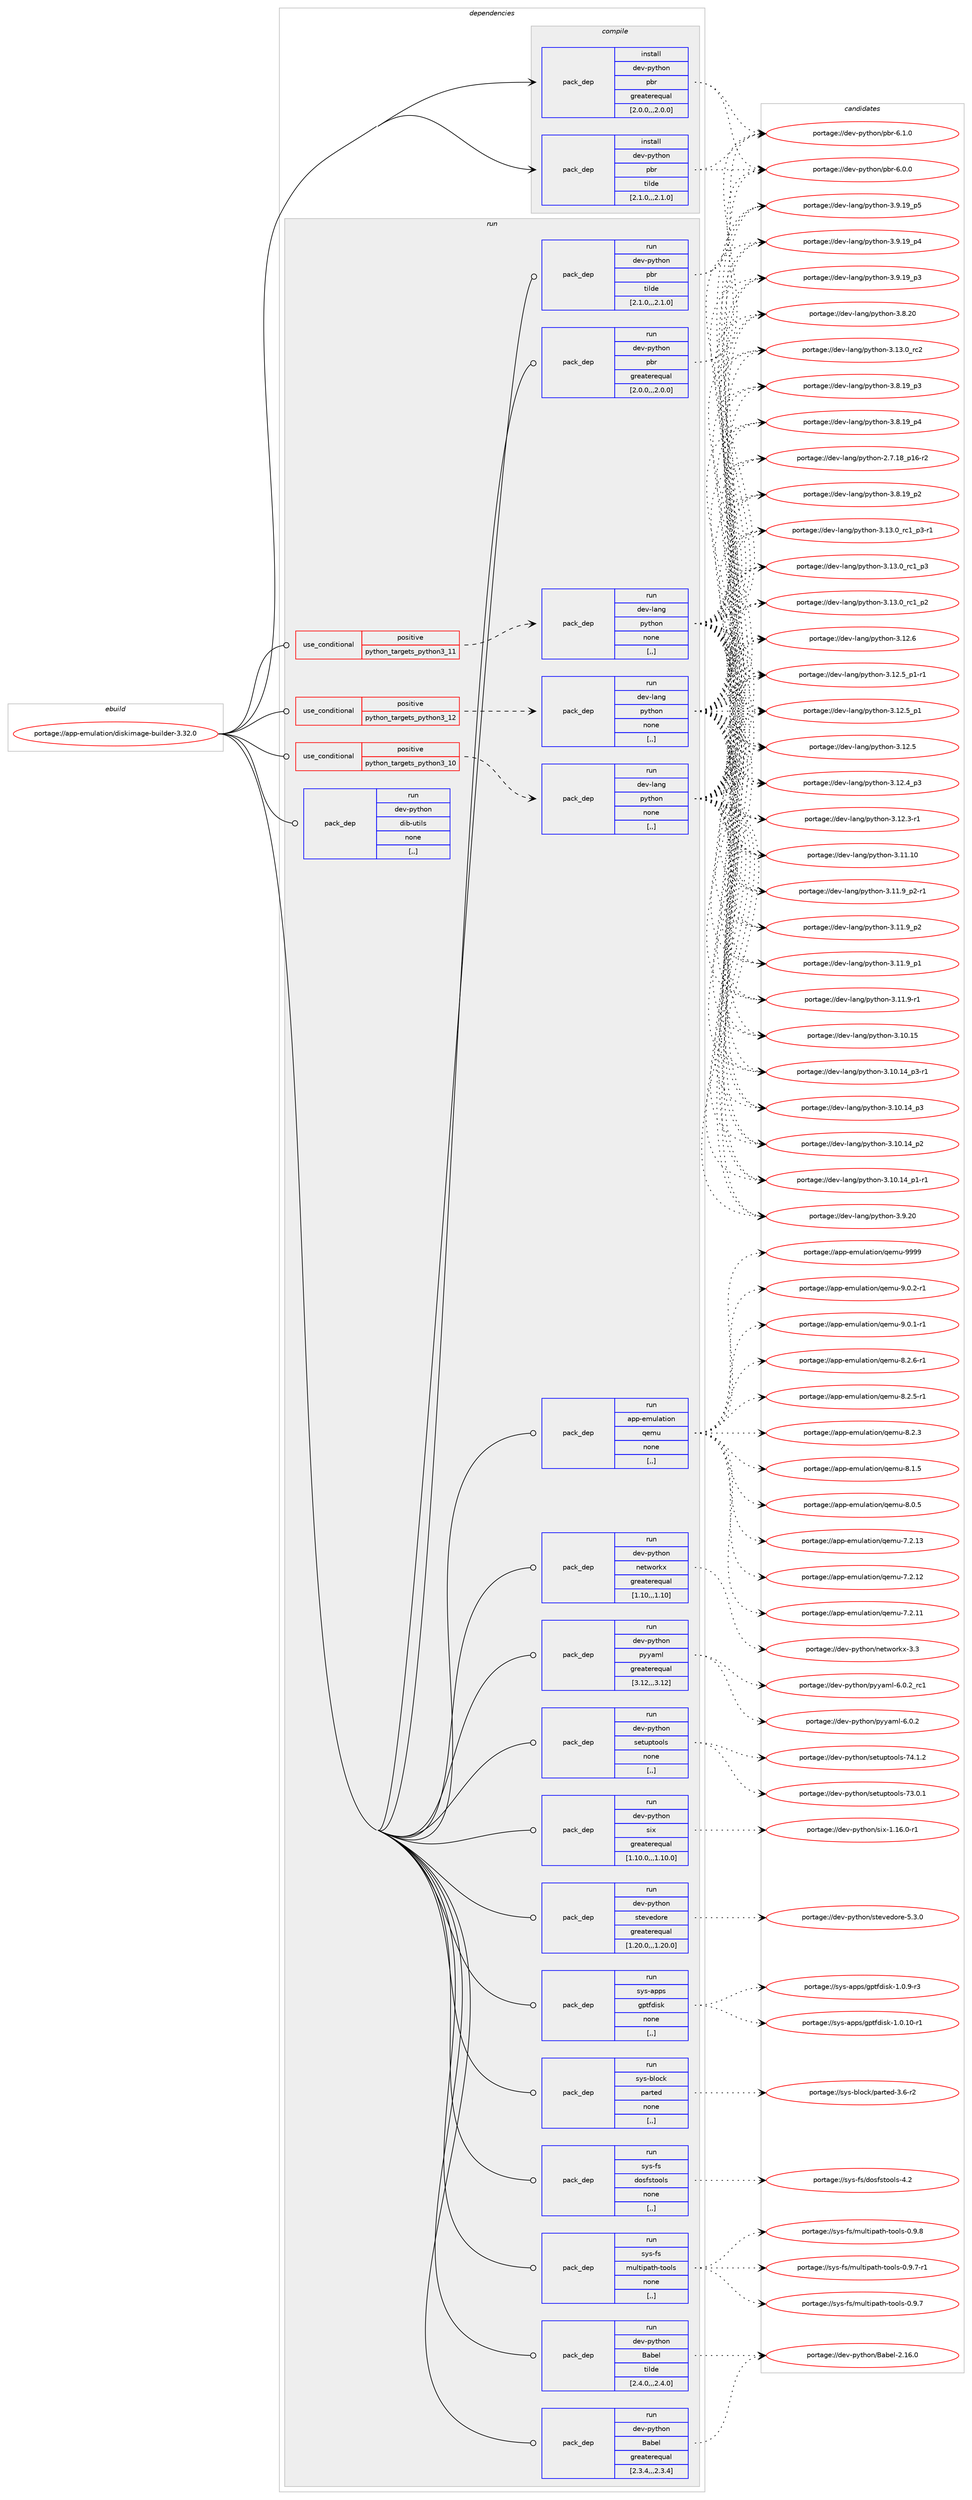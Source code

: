 digraph prolog {

# *************
# Graph options
# *************

newrank=true;
concentrate=true;
compound=true;
graph [rankdir=LR,fontname=Helvetica,fontsize=10,ranksep=1.5];#, ranksep=2.5, nodesep=0.2];
edge  [arrowhead=vee];
node  [fontname=Helvetica,fontsize=10];

# **********
# The ebuild
# **********

subgraph cluster_leftcol {
color=gray;
label=<<i>ebuild</i>>;
id [label="portage://app-emulation/diskimage-builder-3.32.0", color=red, width=4, href="../app-emulation/diskimage-builder-3.32.0.svg"];
}

# ****************
# The dependencies
# ****************

subgraph cluster_midcol {
color=gray;
label=<<i>dependencies</i>>;
subgraph cluster_compile {
fillcolor="#eeeeee";
style=filled;
label=<<i>compile</i>>;
subgraph pack377879 {
dependency517938 [label=<<TABLE BORDER="0" CELLBORDER="1" CELLSPACING="0" CELLPADDING="4" WIDTH="220"><TR><TD ROWSPAN="6" CELLPADDING="30">pack_dep</TD></TR><TR><TD WIDTH="110">install</TD></TR><TR><TD>dev-python</TD></TR><TR><TD>pbr</TD></TR><TR><TD>greaterequal</TD></TR><TR><TD>[2.0.0,,,2.0.0]</TD></TR></TABLE>>, shape=none, color=blue];
}
id:e -> dependency517938:w [weight=20,style="solid",arrowhead="vee"];
subgraph pack377880 {
dependency517939 [label=<<TABLE BORDER="0" CELLBORDER="1" CELLSPACING="0" CELLPADDING="4" WIDTH="220"><TR><TD ROWSPAN="6" CELLPADDING="30">pack_dep</TD></TR><TR><TD WIDTH="110">install</TD></TR><TR><TD>dev-python</TD></TR><TR><TD>pbr</TD></TR><TR><TD>tilde</TD></TR><TR><TD>[2.1.0,,,2.1.0]</TD></TR></TABLE>>, shape=none, color=blue];
}
id:e -> dependency517939:w [weight=20,style="solid",arrowhead="vee"];
}
subgraph cluster_compileandrun {
fillcolor="#eeeeee";
style=filled;
label=<<i>compile and run</i>>;
}
subgraph cluster_run {
fillcolor="#eeeeee";
style=filled;
label=<<i>run</i>>;
subgraph cond136307 {
dependency517940 [label=<<TABLE BORDER="0" CELLBORDER="1" CELLSPACING="0" CELLPADDING="4"><TR><TD ROWSPAN="3" CELLPADDING="10">use_conditional</TD></TR><TR><TD>positive</TD></TR><TR><TD>python_targets_python3_10</TD></TR></TABLE>>, shape=none, color=red];
subgraph pack377881 {
dependency517941 [label=<<TABLE BORDER="0" CELLBORDER="1" CELLSPACING="0" CELLPADDING="4" WIDTH="220"><TR><TD ROWSPAN="6" CELLPADDING="30">pack_dep</TD></TR><TR><TD WIDTH="110">run</TD></TR><TR><TD>dev-lang</TD></TR><TR><TD>python</TD></TR><TR><TD>none</TD></TR><TR><TD>[,,]</TD></TR></TABLE>>, shape=none, color=blue];
}
dependency517940:e -> dependency517941:w [weight=20,style="dashed",arrowhead="vee"];
}
id:e -> dependency517940:w [weight=20,style="solid",arrowhead="odot"];
subgraph cond136308 {
dependency517942 [label=<<TABLE BORDER="0" CELLBORDER="1" CELLSPACING="0" CELLPADDING="4"><TR><TD ROWSPAN="3" CELLPADDING="10">use_conditional</TD></TR><TR><TD>positive</TD></TR><TR><TD>python_targets_python3_11</TD></TR></TABLE>>, shape=none, color=red];
subgraph pack377882 {
dependency517943 [label=<<TABLE BORDER="0" CELLBORDER="1" CELLSPACING="0" CELLPADDING="4" WIDTH="220"><TR><TD ROWSPAN="6" CELLPADDING="30">pack_dep</TD></TR><TR><TD WIDTH="110">run</TD></TR><TR><TD>dev-lang</TD></TR><TR><TD>python</TD></TR><TR><TD>none</TD></TR><TR><TD>[,,]</TD></TR></TABLE>>, shape=none, color=blue];
}
dependency517942:e -> dependency517943:w [weight=20,style="dashed",arrowhead="vee"];
}
id:e -> dependency517942:w [weight=20,style="solid",arrowhead="odot"];
subgraph cond136309 {
dependency517944 [label=<<TABLE BORDER="0" CELLBORDER="1" CELLSPACING="0" CELLPADDING="4"><TR><TD ROWSPAN="3" CELLPADDING="10">use_conditional</TD></TR><TR><TD>positive</TD></TR><TR><TD>python_targets_python3_12</TD></TR></TABLE>>, shape=none, color=red];
subgraph pack377883 {
dependency517945 [label=<<TABLE BORDER="0" CELLBORDER="1" CELLSPACING="0" CELLPADDING="4" WIDTH="220"><TR><TD ROWSPAN="6" CELLPADDING="30">pack_dep</TD></TR><TR><TD WIDTH="110">run</TD></TR><TR><TD>dev-lang</TD></TR><TR><TD>python</TD></TR><TR><TD>none</TD></TR><TR><TD>[,,]</TD></TR></TABLE>>, shape=none, color=blue];
}
dependency517944:e -> dependency517945:w [weight=20,style="dashed",arrowhead="vee"];
}
id:e -> dependency517944:w [weight=20,style="solid",arrowhead="odot"];
subgraph pack377884 {
dependency517946 [label=<<TABLE BORDER="0" CELLBORDER="1" CELLSPACING="0" CELLPADDING="4" WIDTH="220"><TR><TD ROWSPAN="6" CELLPADDING="30">pack_dep</TD></TR><TR><TD WIDTH="110">run</TD></TR><TR><TD>app-emulation</TD></TR><TR><TD>qemu</TD></TR><TR><TD>none</TD></TR><TR><TD>[,,]</TD></TR></TABLE>>, shape=none, color=blue];
}
id:e -> dependency517946:w [weight=20,style="solid",arrowhead="odot"];
subgraph pack377885 {
dependency517947 [label=<<TABLE BORDER="0" CELLBORDER="1" CELLSPACING="0" CELLPADDING="4" WIDTH="220"><TR><TD ROWSPAN="6" CELLPADDING="30">pack_dep</TD></TR><TR><TD WIDTH="110">run</TD></TR><TR><TD>dev-python</TD></TR><TR><TD>Babel</TD></TR><TR><TD>greaterequal</TD></TR><TR><TD>[2.3.4,,,2.3.4]</TD></TR></TABLE>>, shape=none, color=blue];
}
id:e -> dependency517947:w [weight=20,style="solid",arrowhead="odot"];
subgraph pack377886 {
dependency517948 [label=<<TABLE BORDER="0" CELLBORDER="1" CELLSPACING="0" CELLPADDING="4" WIDTH="220"><TR><TD ROWSPAN="6" CELLPADDING="30">pack_dep</TD></TR><TR><TD WIDTH="110">run</TD></TR><TR><TD>dev-python</TD></TR><TR><TD>networkx</TD></TR><TR><TD>greaterequal</TD></TR><TR><TD>[1.10,,,1.10]</TD></TR></TABLE>>, shape=none, color=blue];
}
id:e -> dependency517948:w [weight=20,style="solid",arrowhead="odot"];
subgraph pack377887 {
dependency517949 [label=<<TABLE BORDER="0" CELLBORDER="1" CELLSPACING="0" CELLPADDING="4" WIDTH="220"><TR><TD ROWSPAN="6" CELLPADDING="30">pack_dep</TD></TR><TR><TD WIDTH="110">run</TD></TR><TR><TD>dev-python</TD></TR><TR><TD>pbr</TD></TR><TR><TD>greaterequal</TD></TR><TR><TD>[2.0.0,,,2.0.0]</TD></TR></TABLE>>, shape=none, color=blue];
}
id:e -> dependency517949:w [weight=20,style="solid",arrowhead="odot"];
subgraph pack377888 {
dependency517950 [label=<<TABLE BORDER="0" CELLBORDER="1" CELLSPACING="0" CELLPADDING="4" WIDTH="220"><TR><TD ROWSPAN="6" CELLPADDING="30">pack_dep</TD></TR><TR><TD WIDTH="110">run</TD></TR><TR><TD>dev-python</TD></TR><TR><TD>pyyaml</TD></TR><TR><TD>greaterequal</TD></TR><TR><TD>[3.12,,,3.12]</TD></TR></TABLE>>, shape=none, color=blue];
}
id:e -> dependency517950:w [weight=20,style="solid",arrowhead="odot"];
subgraph pack377889 {
dependency517951 [label=<<TABLE BORDER="0" CELLBORDER="1" CELLSPACING="0" CELLPADDING="4" WIDTH="220"><TR><TD ROWSPAN="6" CELLPADDING="30">pack_dep</TD></TR><TR><TD WIDTH="110">run</TD></TR><TR><TD>dev-python</TD></TR><TR><TD>setuptools</TD></TR><TR><TD>none</TD></TR><TR><TD>[,,]</TD></TR></TABLE>>, shape=none, color=blue];
}
id:e -> dependency517951:w [weight=20,style="solid",arrowhead="odot"];
subgraph pack377890 {
dependency517952 [label=<<TABLE BORDER="0" CELLBORDER="1" CELLSPACING="0" CELLPADDING="4" WIDTH="220"><TR><TD ROWSPAN="6" CELLPADDING="30">pack_dep</TD></TR><TR><TD WIDTH="110">run</TD></TR><TR><TD>dev-python</TD></TR><TR><TD>six</TD></TR><TR><TD>greaterequal</TD></TR><TR><TD>[1.10.0,,,1.10.0]</TD></TR></TABLE>>, shape=none, color=blue];
}
id:e -> dependency517952:w [weight=20,style="solid",arrowhead="odot"];
subgraph pack377891 {
dependency517953 [label=<<TABLE BORDER="0" CELLBORDER="1" CELLSPACING="0" CELLPADDING="4" WIDTH="220"><TR><TD ROWSPAN="6" CELLPADDING="30">pack_dep</TD></TR><TR><TD WIDTH="110">run</TD></TR><TR><TD>dev-python</TD></TR><TR><TD>stevedore</TD></TR><TR><TD>greaterequal</TD></TR><TR><TD>[1.20.0,,,1.20.0]</TD></TR></TABLE>>, shape=none, color=blue];
}
id:e -> dependency517953:w [weight=20,style="solid",arrowhead="odot"];
subgraph pack377892 {
dependency517954 [label=<<TABLE BORDER="0" CELLBORDER="1" CELLSPACING="0" CELLPADDING="4" WIDTH="220"><TR><TD ROWSPAN="6" CELLPADDING="30">pack_dep</TD></TR><TR><TD WIDTH="110">run</TD></TR><TR><TD>sys-apps</TD></TR><TR><TD>gptfdisk</TD></TR><TR><TD>none</TD></TR><TR><TD>[,,]</TD></TR></TABLE>>, shape=none, color=blue];
}
id:e -> dependency517954:w [weight=20,style="solid",arrowhead="odot"];
subgraph pack377893 {
dependency517955 [label=<<TABLE BORDER="0" CELLBORDER="1" CELLSPACING="0" CELLPADDING="4" WIDTH="220"><TR><TD ROWSPAN="6" CELLPADDING="30">pack_dep</TD></TR><TR><TD WIDTH="110">run</TD></TR><TR><TD>sys-block</TD></TR><TR><TD>parted</TD></TR><TR><TD>none</TD></TR><TR><TD>[,,]</TD></TR></TABLE>>, shape=none, color=blue];
}
id:e -> dependency517955:w [weight=20,style="solid",arrowhead="odot"];
subgraph pack377894 {
dependency517956 [label=<<TABLE BORDER="0" CELLBORDER="1" CELLSPACING="0" CELLPADDING="4" WIDTH="220"><TR><TD ROWSPAN="6" CELLPADDING="30">pack_dep</TD></TR><TR><TD WIDTH="110">run</TD></TR><TR><TD>sys-fs</TD></TR><TR><TD>dosfstools</TD></TR><TR><TD>none</TD></TR><TR><TD>[,,]</TD></TR></TABLE>>, shape=none, color=blue];
}
id:e -> dependency517956:w [weight=20,style="solid",arrowhead="odot"];
subgraph pack377895 {
dependency517957 [label=<<TABLE BORDER="0" CELLBORDER="1" CELLSPACING="0" CELLPADDING="4" WIDTH="220"><TR><TD ROWSPAN="6" CELLPADDING="30">pack_dep</TD></TR><TR><TD WIDTH="110">run</TD></TR><TR><TD>sys-fs</TD></TR><TR><TD>multipath-tools</TD></TR><TR><TD>none</TD></TR><TR><TD>[,,]</TD></TR></TABLE>>, shape=none, color=blue];
}
id:e -> dependency517957:w [weight=20,style="solid",arrowhead="odot"];
subgraph pack377896 {
dependency517958 [label=<<TABLE BORDER="0" CELLBORDER="1" CELLSPACING="0" CELLPADDING="4" WIDTH="220"><TR><TD ROWSPAN="6" CELLPADDING="30">pack_dep</TD></TR><TR><TD WIDTH="110">run</TD></TR><TR><TD>dev-python</TD></TR><TR><TD>Babel</TD></TR><TR><TD>tilde</TD></TR><TR><TD>[2.4.0,,,2.4.0]</TD></TR></TABLE>>, shape=none, color=blue];
}
id:e -> dependency517958:w [weight=20,style="solid",arrowhead="odot"];
subgraph pack377897 {
dependency517959 [label=<<TABLE BORDER="0" CELLBORDER="1" CELLSPACING="0" CELLPADDING="4" WIDTH="220"><TR><TD ROWSPAN="6" CELLPADDING="30">pack_dep</TD></TR><TR><TD WIDTH="110">run</TD></TR><TR><TD>dev-python</TD></TR><TR><TD>dib-utils</TD></TR><TR><TD>none</TD></TR><TR><TD>[,,]</TD></TR></TABLE>>, shape=none, color=blue];
}
id:e -> dependency517959:w [weight=20,style="solid",arrowhead="odot"];
subgraph pack377898 {
dependency517960 [label=<<TABLE BORDER="0" CELLBORDER="1" CELLSPACING="0" CELLPADDING="4" WIDTH="220"><TR><TD ROWSPAN="6" CELLPADDING="30">pack_dep</TD></TR><TR><TD WIDTH="110">run</TD></TR><TR><TD>dev-python</TD></TR><TR><TD>pbr</TD></TR><TR><TD>tilde</TD></TR><TR><TD>[2.1.0,,,2.1.0]</TD></TR></TABLE>>, shape=none, color=blue];
}
id:e -> dependency517960:w [weight=20,style="solid",arrowhead="odot"];
}
}

# **************
# The candidates
# **************

subgraph cluster_choices {
rank=same;
color=gray;
label=<<i>candidates</i>>;

subgraph choice377879 {
color=black;
nodesep=1;
choice100101118451121211161041111104711298114455446494648 [label="portage://dev-python/pbr-6.1.0", color=red, width=4,href="../dev-python/pbr-6.1.0.svg"];
choice100101118451121211161041111104711298114455446484648 [label="portage://dev-python/pbr-6.0.0", color=red, width=4,href="../dev-python/pbr-6.0.0.svg"];
dependency517938:e -> choice100101118451121211161041111104711298114455446494648:w [style=dotted,weight="100"];
dependency517938:e -> choice100101118451121211161041111104711298114455446484648:w [style=dotted,weight="100"];
}
subgraph choice377880 {
color=black;
nodesep=1;
choice100101118451121211161041111104711298114455446494648 [label="portage://dev-python/pbr-6.1.0", color=red, width=4,href="../dev-python/pbr-6.1.0.svg"];
choice100101118451121211161041111104711298114455446484648 [label="portage://dev-python/pbr-6.0.0", color=red, width=4,href="../dev-python/pbr-6.0.0.svg"];
dependency517939:e -> choice100101118451121211161041111104711298114455446494648:w [style=dotted,weight="100"];
dependency517939:e -> choice100101118451121211161041111104711298114455446484648:w [style=dotted,weight="100"];
}
subgraph choice377881 {
color=black;
nodesep=1;
choice10010111845108971101034711212111610411111045514649514648951149950 [label="portage://dev-lang/python-3.13.0_rc2", color=red, width=4,href="../dev-lang/python-3.13.0_rc2.svg"];
choice1001011184510897110103471121211161041111104551464951464895114994995112514511449 [label="portage://dev-lang/python-3.13.0_rc1_p3-r1", color=red, width=4,href="../dev-lang/python-3.13.0_rc1_p3-r1.svg"];
choice100101118451089711010347112121116104111110455146495146489511499499511251 [label="portage://dev-lang/python-3.13.0_rc1_p3", color=red, width=4,href="../dev-lang/python-3.13.0_rc1_p3.svg"];
choice100101118451089711010347112121116104111110455146495146489511499499511250 [label="portage://dev-lang/python-3.13.0_rc1_p2", color=red, width=4,href="../dev-lang/python-3.13.0_rc1_p2.svg"];
choice10010111845108971101034711212111610411111045514649504654 [label="portage://dev-lang/python-3.12.6", color=red, width=4,href="../dev-lang/python-3.12.6.svg"];
choice1001011184510897110103471121211161041111104551464950465395112494511449 [label="portage://dev-lang/python-3.12.5_p1-r1", color=red, width=4,href="../dev-lang/python-3.12.5_p1-r1.svg"];
choice100101118451089711010347112121116104111110455146495046539511249 [label="portage://dev-lang/python-3.12.5_p1", color=red, width=4,href="../dev-lang/python-3.12.5_p1.svg"];
choice10010111845108971101034711212111610411111045514649504653 [label="portage://dev-lang/python-3.12.5", color=red, width=4,href="../dev-lang/python-3.12.5.svg"];
choice100101118451089711010347112121116104111110455146495046529511251 [label="portage://dev-lang/python-3.12.4_p3", color=red, width=4,href="../dev-lang/python-3.12.4_p3.svg"];
choice100101118451089711010347112121116104111110455146495046514511449 [label="portage://dev-lang/python-3.12.3-r1", color=red, width=4,href="../dev-lang/python-3.12.3-r1.svg"];
choice1001011184510897110103471121211161041111104551464949464948 [label="portage://dev-lang/python-3.11.10", color=red, width=4,href="../dev-lang/python-3.11.10.svg"];
choice1001011184510897110103471121211161041111104551464949465795112504511449 [label="portage://dev-lang/python-3.11.9_p2-r1", color=red, width=4,href="../dev-lang/python-3.11.9_p2-r1.svg"];
choice100101118451089711010347112121116104111110455146494946579511250 [label="portage://dev-lang/python-3.11.9_p2", color=red, width=4,href="../dev-lang/python-3.11.9_p2.svg"];
choice100101118451089711010347112121116104111110455146494946579511249 [label="portage://dev-lang/python-3.11.9_p1", color=red, width=4,href="../dev-lang/python-3.11.9_p1.svg"];
choice100101118451089711010347112121116104111110455146494946574511449 [label="portage://dev-lang/python-3.11.9-r1", color=red, width=4,href="../dev-lang/python-3.11.9-r1.svg"];
choice1001011184510897110103471121211161041111104551464948464953 [label="portage://dev-lang/python-3.10.15", color=red, width=4,href="../dev-lang/python-3.10.15.svg"];
choice100101118451089711010347112121116104111110455146494846495295112514511449 [label="portage://dev-lang/python-3.10.14_p3-r1", color=red, width=4,href="../dev-lang/python-3.10.14_p3-r1.svg"];
choice10010111845108971101034711212111610411111045514649484649529511251 [label="portage://dev-lang/python-3.10.14_p3", color=red, width=4,href="../dev-lang/python-3.10.14_p3.svg"];
choice10010111845108971101034711212111610411111045514649484649529511250 [label="portage://dev-lang/python-3.10.14_p2", color=red, width=4,href="../dev-lang/python-3.10.14_p2.svg"];
choice100101118451089711010347112121116104111110455146494846495295112494511449 [label="portage://dev-lang/python-3.10.14_p1-r1", color=red, width=4,href="../dev-lang/python-3.10.14_p1-r1.svg"];
choice10010111845108971101034711212111610411111045514657465048 [label="portage://dev-lang/python-3.9.20", color=red, width=4,href="../dev-lang/python-3.9.20.svg"];
choice100101118451089711010347112121116104111110455146574649579511253 [label="portage://dev-lang/python-3.9.19_p5", color=red, width=4,href="../dev-lang/python-3.9.19_p5.svg"];
choice100101118451089711010347112121116104111110455146574649579511252 [label="portage://dev-lang/python-3.9.19_p4", color=red, width=4,href="../dev-lang/python-3.9.19_p4.svg"];
choice100101118451089711010347112121116104111110455146574649579511251 [label="portage://dev-lang/python-3.9.19_p3", color=red, width=4,href="../dev-lang/python-3.9.19_p3.svg"];
choice10010111845108971101034711212111610411111045514656465048 [label="portage://dev-lang/python-3.8.20", color=red, width=4,href="../dev-lang/python-3.8.20.svg"];
choice100101118451089711010347112121116104111110455146564649579511252 [label="portage://dev-lang/python-3.8.19_p4", color=red, width=4,href="../dev-lang/python-3.8.19_p4.svg"];
choice100101118451089711010347112121116104111110455146564649579511251 [label="portage://dev-lang/python-3.8.19_p3", color=red, width=4,href="../dev-lang/python-3.8.19_p3.svg"];
choice100101118451089711010347112121116104111110455146564649579511250 [label="portage://dev-lang/python-3.8.19_p2", color=red, width=4,href="../dev-lang/python-3.8.19_p2.svg"];
choice100101118451089711010347112121116104111110455046554649569511249544511450 [label="portage://dev-lang/python-2.7.18_p16-r2", color=red, width=4,href="../dev-lang/python-2.7.18_p16-r2.svg"];
dependency517941:e -> choice10010111845108971101034711212111610411111045514649514648951149950:w [style=dotted,weight="100"];
dependency517941:e -> choice1001011184510897110103471121211161041111104551464951464895114994995112514511449:w [style=dotted,weight="100"];
dependency517941:e -> choice100101118451089711010347112121116104111110455146495146489511499499511251:w [style=dotted,weight="100"];
dependency517941:e -> choice100101118451089711010347112121116104111110455146495146489511499499511250:w [style=dotted,weight="100"];
dependency517941:e -> choice10010111845108971101034711212111610411111045514649504654:w [style=dotted,weight="100"];
dependency517941:e -> choice1001011184510897110103471121211161041111104551464950465395112494511449:w [style=dotted,weight="100"];
dependency517941:e -> choice100101118451089711010347112121116104111110455146495046539511249:w [style=dotted,weight="100"];
dependency517941:e -> choice10010111845108971101034711212111610411111045514649504653:w [style=dotted,weight="100"];
dependency517941:e -> choice100101118451089711010347112121116104111110455146495046529511251:w [style=dotted,weight="100"];
dependency517941:e -> choice100101118451089711010347112121116104111110455146495046514511449:w [style=dotted,weight="100"];
dependency517941:e -> choice1001011184510897110103471121211161041111104551464949464948:w [style=dotted,weight="100"];
dependency517941:e -> choice1001011184510897110103471121211161041111104551464949465795112504511449:w [style=dotted,weight="100"];
dependency517941:e -> choice100101118451089711010347112121116104111110455146494946579511250:w [style=dotted,weight="100"];
dependency517941:e -> choice100101118451089711010347112121116104111110455146494946579511249:w [style=dotted,weight="100"];
dependency517941:e -> choice100101118451089711010347112121116104111110455146494946574511449:w [style=dotted,weight="100"];
dependency517941:e -> choice1001011184510897110103471121211161041111104551464948464953:w [style=dotted,weight="100"];
dependency517941:e -> choice100101118451089711010347112121116104111110455146494846495295112514511449:w [style=dotted,weight="100"];
dependency517941:e -> choice10010111845108971101034711212111610411111045514649484649529511251:w [style=dotted,weight="100"];
dependency517941:e -> choice10010111845108971101034711212111610411111045514649484649529511250:w [style=dotted,weight="100"];
dependency517941:e -> choice100101118451089711010347112121116104111110455146494846495295112494511449:w [style=dotted,weight="100"];
dependency517941:e -> choice10010111845108971101034711212111610411111045514657465048:w [style=dotted,weight="100"];
dependency517941:e -> choice100101118451089711010347112121116104111110455146574649579511253:w [style=dotted,weight="100"];
dependency517941:e -> choice100101118451089711010347112121116104111110455146574649579511252:w [style=dotted,weight="100"];
dependency517941:e -> choice100101118451089711010347112121116104111110455146574649579511251:w [style=dotted,weight="100"];
dependency517941:e -> choice10010111845108971101034711212111610411111045514656465048:w [style=dotted,weight="100"];
dependency517941:e -> choice100101118451089711010347112121116104111110455146564649579511252:w [style=dotted,weight="100"];
dependency517941:e -> choice100101118451089711010347112121116104111110455146564649579511251:w [style=dotted,weight="100"];
dependency517941:e -> choice100101118451089711010347112121116104111110455146564649579511250:w [style=dotted,weight="100"];
dependency517941:e -> choice100101118451089711010347112121116104111110455046554649569511249544511450:w [style=dotted,weight="100"];
}
subgraph choice377882 {
color=black;
nodesep=1;
choice10010111845108971101034711212111610411111045514649514648951149950 [label="portage://dev-lang/python-3.13.0_rc2", color=red, width=4,href="../dev-lang/python-3.13.0_rc2.svg"];
choice1001011184510897110103471121211161041111104551464951464895114994995112514511449 [label="portage://dev-lang/python-3.13.0_rc1_p3-r1", color=red, width=4,href="../dev-lang/python-3.13.0_rc1_p3-r1.svg"];
choice100101118451089711010347112121116104111110455146495146489511499499511251 [label="portage://dev-lang/python-3.13.0_rc1_p3", color=red, width=4,href="../dev-lang/python-3.13.0_rc1_p3.svg"];
choice100101118451089711010347112121116104111110455146495146489511499499511250 [label="portage://dev-lang/python-3.13.0_rc1_p2", color=red, width=4,href="../dev-lang/python-3.13.0_rc1_p2.svg"];
choice10010111845108971101034711212111610411111045514649504654 [label="portage://dev-lang/python-3.12.6", color=red, width=4,href="../dev-lang/python-3.12.6.svg"];
choice1001011184510897110103471121211161041111104551464950465395112494511449 [label="portage://dev-lang/python-3.12.5_p1-r1", color=red, width=4,href="../dev-lang/python-3.12.5_p1-r1.svg"];
choice100101118451089711010347112121116104111110455146495046539511249 [label="portage://dev-lang/python-3.12.5_p1", color=red, width=4,href="../dev-lang/python-3.12.5_p1.svg"];
choice10010111845108971101034711212111610411111045514649504653 [label="portage://dev-lang/python-3.12.5", color=red, width=4,href="../dev-lang/python-3.12.5.svg"];
choice100101118451089711010347112121116104111110455146495046529511251 [label="portage://dev-lang/python-3.12.4_p3", color=red, width=4,href="../dev-lang/python-3.12.4_p3.svg"];
choice100101118451089711010347112121116104111110455146495046514511449 [label="portage://dev-lang/python-3.12.3-r1", color=red, width=4,href="../dev-lang/python-3.12.3-r1.svg"];
choice1001011184510897110103471121211161041111104551464949464948 [label="portage://dev-lang/python-3.11.10", color=red, width=4,href="../dev-lang/python-3.11.10.svg"];
choice1001011184510897110103471121211161041111104551464949465795112504511449 [label="portage://dev-lang/python-3.11.9_p2-r1", color=red, width=4,href="../dev-lang/python-3.11.9_p2-r1.svg"];
choice100101118451089711010347112121116104111110455146494946579511250 [label="portage://dev-lang/python-3.11.9_p2", color=red, width=4,href="../dev-lang/python-3.11.9_p2.svg"];
choice100101118451089711010347112121116104111110455146494946579511249 [label="portage://dev-lang/python-3.11.9_p1", color=red, width=4,href="../dev-lang/python-3.11.9_p1.svg"];
choice100101118451089711010347112121116104111110455146494946574511449 [label="portage://dev-lang/python-3.11.9-r1", color=red, width=4,href="../dev-lang/python-3.11.9-r1.svg"];
choice1001011184510897110103471121211161041111104551464948464953 [label="portage://dev-lang/python-3.10.15", color=red, width=4,href="../dev-lang/python-3.10.15.svg"];
choice100101118451089711010347112121116104111110455146494846495295112514511449 [label="portage://dev-lang/python-3.10.14_p3-r1", color=red, width=4,href="../dev-lang/python-3.10.14_p3-r1.svg"];
choice10010111845108971101034711212111610411111045514649484649529511251 [label="portage://dev-lang/python-3.10.14_p3", color=red, width=4,href="../dev-lang/python-3.10.14_p3.svg"];
choice10010111845108971101034711212111610411111045514649484649529511250 [label="portage://dev-lang/python-3.10.14_p2", color=red, width=4,href="../dev-lang/python-3.10.14_p2.svg"];
choice100101118451089711010347112121116104111110455146494846495295112494511449 [label="portage://dev-lang/python-3.10.14_p1-r1", color=red, width=4,href="../dev-lang/python-3.10.14_p1-r1.svg"];
choice10010111845108971101034711212111610411111045514657465048 [label="portage://dev-lang/python-3.9.20", color=red, width=4,href="../dev-lang/python-3.9.20.svg"];
choice100101118451089711010347112121116104111110455146574649579511253 [label="portage://dev-lang/python-3.9.19_p5", color=red, width=4,href="../dev-lang/python-3.9.19_p5.svg"];
choice100101118451089711010347112121116104111110455146574649579511252 [label="portage://dev-lang/python-3.9.19_p4", color=red, width=4,href="../dev-lang/python-3.9.19_p4.svg"];
choice100101118451089711010347112121116104111110455146574649579511251 [label="portage://dev-lang/python-3.9.19_p3", color=red, width=4,href="../dev-lang/python-3.9.19_p3.svg"];
choice10010111845108971101034711212111610411111045514656465048 [label="portage://dev-lang/python-3.8.20", color=red, width=4,href="../dev-lang/python-3.8.20.svg"];
choice100101118451089711010347112121116104111110455146564649579511252 [label="portage://dev-lang/python-3.8.19_p4", color=red, width=4,href="../dev-lang/python-3.8.19_p4.svg"];
choice100101118451089711010347112121116104111110455146564649579511251 [label="portage://dev-lang/python-3.8.19_p3", color=red, width=4,href="../dev-lang/python-3.8.19_p3.svg"];
choice100101118451089711010347112121116104111110455146564649579511250 [label="portage://dev-lang/python-3.8.19_p2", color=red, width=4,href="../dev-lang/python-3.8.19_p2.svg"];
choice100101118451089711010347112121116104111110455046554649569511249544511450 [label="portage://dev-lang/python-2.7.18_p16-r2", color=red, width=4,href="../dev-lang/python-2.7.18_p16-r2.svg"];
dependency517943:e -> choice10010111845108971101034711212111610411111045514649514648951149950:w [style=dotted,weight="100"];
dependency517943:e -> choice1001011184510897110103471121211161041111104551464951464895114994995112514511449:w [style=dotted,weight="100"];
dependency517943:e -> choice100101118451089711010347112121116104111110455146495146489511499499511251:w [style=dotted,weight="100"];
dependency517943:e -> choice100101118451089711010347112121116104111110455146495146489511499499511250:w [style=dotted,weight="100"];
dependency517943:e -> choice10010111845108971101034711212111610411111045514649504654:w [style=dotted,weight="100"];
dependency517943:e -> choice1001011184510897110103471121211161041111104551464950465395112494511449:w [style=dotted,weight="100"];
dependency517943:e -> choice100101118451089711010347112121116104111110455146495046539511249:w [style=dotted,weight="100"];
dependency517943:e -> choice10010111845108971101034711212111610411111045514649504653:w [style=dotted,weight="100"];
dependency517943:e -> choice100101118451089711010347112121116104111110455146495046529511251:w [style=dotted,weight="100"];
dependency517943:e -> choice100101118451089711010347112121116104111110455146495046514511449:w [style=dotted,weight="100"];
dependency517943:e -> choice1001011184510897110103471121211161041111104551464949464948:w [style=dotted,weight="100"];
dependency517943:e -> choice1001011184510897110103471121211161041111104551464949465795112504511449:w [style=dotted,weight="100"];
dependency517943:e -> choice100101118451089711010347112121116104111110455146494946579511250:w [style=dotted,weight="100"];
dependency517943:e -> choice100101118451089711010347112121116104111110455146494946579511249:w [style=dotted,weight="100"];
dependency517943:e -> choice100101118451089711010347112121116104111110455146494946574511449:w [style=dotted,weight="100"];
dependency517943:e -> choice1001011184510897110103471121211161041111104551464948464953:w [style=dotted,weight="100"];
dependency517943:e -> choice100101118451089711010347112121116104111110455146494846495295112514511449:w [style=dotted,weight="100"];
dependency517943:e -> choice10010111845108971101034711212111610411111045514649484649529511251:w [style=dotted,weight="100"];
dependency517943:e -> choice10010111845108971101034711212111610411111045514649484649529511250:w [style=dotted,weight="100"];
dependency517943:e -> choice100101118451089711010347112121116104111110455146494846495295112494511449:w [style=dotted,weight="100"];
dependency517943:e -> choice10010111845108971101034711212111610411111045514657465048:w [style=dotted,weight="100"];
dependency517943:e -> choice100101118451089711010347112121116104111110455146574649579511253:w [style=dotted,weight="100"];
dependency517943:e -> choice100101118451089711010347112121116104111110455146574649579511252:w [style=dotted,weight="100"];
dependency517943:e -> choice100101118451089711010347112121116104111110455146574649579511251:w [style=dotted,weight="100"];
dependency517943:e -> choice10010111845108971101034711212111610411111045514656465048:w [style=dotted,weight="100"];
dependency517943:e -> choice100101118451089711010347112121116104111110455146564649579511252:w [style=dotted,weight="100"];
dependency517943:e -> choice100101118451089711010347112121116104111110455146564649579511251:w [style=dotted,weight="100"];
dependency517943:e -> choice100101118451089711010347112121116104111110455146564649579511250:w [style=dotted,weight="100"];
dependency517943:e -> choice100101118451089711010347112121116104111110455046554649569511249544511450:w [style=dotted,weight="100"];
}
subgraph choice377883 {
color=black;
nodesep=1;
choice10010111845108971101034711212111610411111045514649514648951149950 [label="portage://dev-lang/python-3.13.0_rc2", color=red, width=4,href="../dev-lang/python-3.13.0_rc2.svg"];
choice1001011184510897110103471121211161041111104551464951464895114994995112514511449 [label="portage://dev-lang/python-3.13.0_rc1_p3-r1", color=red, width=4,href="../dev-lang/python-3.13.0_rc1_p3-r1.svg"];
choice100101118451089711010347112121116104111110455146495146489511499499511251 [label="portage://dev-lang/python-3.13.0_rc1_p3", color=red, width=4,href="../dev-lang/python-3.13.0_rc1_p3.svg"];
choice100101118451089711010347112121116104111110455146495146489511499499511250 [label="portage://dev-lang/python-3.13.0_rc1_p2", color=red, width=4,href="../dev-lang/python-3.13.0_rc1_p2.svg"];
choice10010111845108971101034711212111610411111045514649504654 [label="portage://dev-lang/python-3.12.6", color=red, width=4,href="../dev-lang/python-3.12.6.svg"];
choice1001011184510897110103471121211161041111104551464950465395112494511449 [label="portage://dev-lang/python-3.12.5_p1-r1", color=red, width=4,href="../dev-lang/python-3.12.5_p1-r1.svg"];
choice100101118451089711010347112121116104111110455146495046539511249 [label="portage://dev-lang/python-3.12.5_p1", color=red, width=4,href="../dev-lang/python-3.12.5_p1.svg"];
choice10010111845108971101034711212111610411111045514649504653 [label="portage://dev-lang/python-3.12.5", color=red, width=4,href="../dev-lang/python-3.12.5.svg"];
choice100101118451089711010347112121116104111110455146495046529511251 [label="portage://dev-lang/python-3.12.4_p3", color=red, width=4,href="../dev-lang/python-3.12.4_p3.svg"];
choice100101118451089711010347112121116104111110455146495046514511449 [label="portage://dev-lang/python-3.12.3-r1", color=red, width=4,href="../dev-lang/python-3.12.3-r1.svg"];
choice1001011184510897110103471121211161041111104551464949464948 [label="portage://dev-lang/python-3.11.10", color=red, width=4,href="../dev-lang/python-3.11.10.svg"];
choice1001011184510897110103471121211161041111104551464949465795112504511449 [label="portage://dev-lang/python-3.11.9_p2-r1", color=red, width=4,href="../dev-lang/python-3.11.9_p2-r1.svg"];
choice100101118451089711010347112121116104111110455146494946579511250 [label="portage://dev-lang/python-3.11.9_p2", color=red, width=4,href="../dev-lang/python-3.11.9_p2.svg"];
choice100101118451089711010347112121116104111110455146494946579511249 [label="portage://dev-lang/python-3.11.9_p1", color=red, width=4,href="../dev-lang/python-3.11.9_p1.svg"];
choice100101118451089711010347112121116104111110455146494946574511449 [label="portage://dev-lang/python-3.11.9-r1", color=red, width=4,href="../dev-lang/python-3.11.9-r1.svg"];
choice1001011184510897110103471121211161041111104551464948464953 [label="portage://dev-lang/python-3.10.15", color=red, width=4,href="../dev-lang/python-3.10.15.svg"];
choice100101118451089711010347112121116104111110455146494846495295112514511449 [label="portage://dev-lang/python-3.10.14_p3-r1", color=red, width=4,href="../dev-lang/python-3.10.14_p3-r1.svg"];
choice10010111845108971101034711212111610411111045514649484649529511251 [label="portage://dev-lang/python-3.10.14_p3", color=red, width=4,href="../dev-lang/python-3.10.14_p3.svg"];
choice10010111845108971101034711212111610411111045514649484649529511250 [label="portage://dev-lang/python-3.10.14_p2", color=red, width=4,href="../dev-lang/python-3.10.14_p2.svg"];
choice100101118451089711010347112121116104111110455146494846495295112494511449 [label="portage://dev-lang/python-3.10.14_p1-r1", color=red, width=4,href="../dev-lang/python-3.10.14_p1-r1.svg"];
choice10010111845108971101034711212111610411111045514657465048 [label="portage://dev-lang/python-3.9.20", color=red, width=4,href="../dev-lang/python-3.9.20.svg"];
choice100101118451089711010347112121116104111110455146574649579511253 [label="portage://dev-lang/python-3.9.19_p5", color=red, width=4,href="../dev-lang/python-3.9.19_p5.svg"];
choice100101118451089711010347112121116104111110455146574649579511252 [label="portage://dev-lang/python-3.9.19_p4", color=red, width=4,href="../dev-lang/python-3.9.19_p4.svg"];
choice100101118451089711010347112121116104111110455146574649579511251 [label="portage://dev-lang/python-3.9.19_p3", color=red, width=4,href="../dev-lang/python-3.9.19_p3.svg"];
choice10010111845108971101034711212111610411111045514656465048 [label="portage://dev-lang/python-3.8.20", color=red, width=4,href="../dev-lang/python-3.8.20.svg"];
choice100101118451089711010347112121116104111110455146564649579511252 [label="portage://dev-lang/python-3.8.19_p4", color=red, width=4,href="../dev-lang/python-3.8.19_p4.svg"];
choice100101118451089711010347112121116104111110455146564649579511251 [label="portage://dev-lang/python-3.8.19_p3", color=red, width=4,href="../dev-lang/python-3.8.19_p3.svg"];
choice100101118451089711010347112121116104111110455146564649579511250 [label="portage://dev-lang/python-3.8.19_p2", color=red, width=4,href="../dev-lang/python-3.8.19_p2.svg"];
choice100101118451089711010347112121116104111110455046554649569511249544511450 [label="portage://dev-lang/python-2.7.18_p16-r2", color=red, width=4,href="../dev-lang/python-2.7.18_p16-r2.svg"];
dependency517945:e -> choice10010111845108971101034711212111610411111045514649514648951149950:w [style=dotted,weight="100"];
dependency517945:e -> choice1001011184510897110103471121211161041111104551464951464895114994995112514511449:w [style=dotted,weight="100"];
dependency517945:e -> choice100101118451089711010347112121116104111110455146495146489511499499511251:w [style=dotted,weight="100"];
dependency517945:e -> choice100101118451089711010347112121116104111110455146495146489511499499511250:w [style=dotted,weight="100"];
dependency517945:e -> choice10010111845108971101034711212111610411111045514649504654:w [style=dotted,weight="100"];
dependency517945:e -> choice1001011184510897110103471121211161041111104551464950465395112494511449:w [style=dotted,weight="100"];
dependency517945:e -> choice100101118451089711010347112121116104111110455146495046539511249:w [style=dotted,weight="100"];
dependency517945:e -> choice10010111845108971101034711212111610411111045514649504653:w [style=dotted,weight="100"];
dependency517945:e -> choice100101118451089711010347112121116104111110455146495046529511251:w [style=dotted,weight="100"];
dependency517945:e -> choice100101118451089711010347112121116104111110455146495046514511449:w [style=dotted,weight="100"];
dependency517945:e -> choice1001011184510897110103471121211161041111104551464949464948:w [style=dotted,weight="100"];
dependency517945:e -> choice1001011184510897110103471121211161041111104551464949465795112504511449:w [style=dotted,weight="100"];
dependency517945:e -> choice100101118451089711010347112121116104111110455146494946579511250:w [style=dotted,weight="100"];
dependency517945:e -> choice100101118451089711010347112121116104111110455146494946579511249:w [style=dotted,weight="100"];
dependency517945:e -> choice100101118451089711010347112121116104111110455146494946574511449:w [style=dotted,weight="100"];
dependency517945:e -> choice1001011184510897110103471121211161041111104551464948464953:w [style=dotted,weight="100"];
dependency517945:e -> choice100101118451089711010347112121116104111110455146494846495295112514511449:w [style=dotted,weight="100"];
dependency517945:e -> choice10010111845108971101034711212111610411111045514649484649529511251:w [style=dotted,weight="100"];
dependency517945:e -> choice10010111845108971101034711212111610411111045514649484649529511250:w [style=dotted,weight="100"];
dependency517945:e -> choice100101118451089711010347112121116104111110455146494846495295112494511449:w [style=dotted,weight="100"];
dependency517945:e -> choice10010111845108971101034711212111610411111045514657465048:w [style=dotted,weight="100"];
dependency517945:e -> choice100101118451089711010347112121116104111110455146574649579511253:w [style=dotted,weight="100"];
dependency517945:e -> choice100101118451089711010347112121116104111110455146574649579511252:w [style=dotted,weight="100"];
dependency517945:e -> choice100101118451089711010347112121116104111110455146574649579511251:w [style=dotted,weight="100"];
dependency517945:e -> choice10010111845108971101034711212111610411111045514656465048:w [style=dotted,weight="100"];
dependency517945:e -> choice100101118451089711010347112121116104111110455146564649579511252:w [style=dotted,weight="100"];
dependency517945:e -> choice100101118451089711010347112121116104111110455146564649579511251:w [style=dotted,weight="100"];
dependency517945:e -> choice100101118451089711010347112121116104111110455146564649579511250:w [style=dotted,weight="100"];
dependency517945:e -> choice100101118451089711010347112121116104111110455046554649569511249544511450:w [style=dotted,weight="100"];
}
subgraph choice377884 {
color=black;
nodesep=1;
choice971121124510110911710897116105111110471131011091174557575757 [label="portage://app-emulation/qemu-9999", color=red, width=4,href="../app-emulation/qemu-9999.svg"];
choice971121124510110911710897116105111110471131011091174557464846504511449 [label="portage://app-emulation/qemu-9.0.2-r1", color=red, width=4,href="../app-emulation/qemu-9.0.2-r1.svg"];
choice971121124510110911710897116105111110471131011091174557464846494511449 [label="portage://app-emulation/qemu-9.0.1-r1", color=red, width=4,href="../app-emulation/qemu-9.0.1-r1.svg"];
choice971121124510110911710897116105111110471131011091174556465046544511449 [label="portage://app-emulation/qemu-8.2.6-r1", color=red, width=4,href="../app-emulation/qemu-8.2.6-r1.svg"];
choice971121124510110911710897116105111110471131011091174556465046534511449 [label="portage://app-emulation/qemu-8.2.5-r1", color=red, width=4,href="../app-emulation/qemu-8.2.5-r1.svg"];
choice97112112451011091171089711610511111047113101109117455646504651 [label="portage://app-emulation/qemu-8.2.3", color=red, width=4,href="../app-emulation/qemu-8.2.3.svg"];
choice97112112451011091171089711610511111047113101109117455646494653 [label="portage://app-emulation/qemu-8.1.5", color=red, width=4,href="../app-emulation/qemu-8.1.5.svg"];
choice97112112451011091171089711610511111047113101109117455646484653 [label="portage://app-emulation/qemu-8.0.5", color=red, width=4,href="../app-emulation/qemu-8.0.5.svg"];
choice9711211245101109117108971161051111104711310110911745554650464951 [label="portage://app-emulation/qemu-7.2.13", color=red, width=4,href="../app-emulation/qemu-7.2.13.svg"];
choice9711211245101109117108971161051111104711310110911745554650464950 [label="portage://app-emulation/qemu-7.2.12", color=red, width=4,href="../app-emulation/qemu-7.2.12.svg"];
choice9711211245101109117108971161051111104711310110911745554650464949 [label="portage://app-emulation/qemu-7.2.11", color=red, width=4,href="../app-emulation/qemu-7.2.11.svg"];
dependency517946:e -> choice971121124510110911710897116105111110471131011091174557575757:w [style=dotted,weight="100"];
dependency517946:e -> choice971121124510110911710897116105111110471131011091174557464846504511449:w [style=dotted,weight="100"];
dependency517946:e -> choice971121124510110911710897116105111110471131011091174557464846494511449:w [style=dotted,weight="100"];
dependency517946:e -> choice971121124510110911710897116105111110471131011091174556465046544511449:w [style=dotted,weight="100"];
dependency517946:e -> choice971121124510110911710897116105111110471131011091174556465046534511449:w [style=dotted,weight="100"];
dependency517946:e -> choice97112112451011091171089711610511111047113101109117455646504651:w [style=dotted,weight="100"];
dependency517946:e -> choice97112112451011091171089711610511111047113101109117455646494653:w [style=dotted,weight="100"];
dependency517946:e -> choice97112112451011091171089711610511111047113101109117455646484653:w [style=dotted,weight="100"];
dependency517946:e -> choice9711211245101109117108971161051111104711310110911745554650464951:w [style=dotted,weight="100"];
dependency517946:e -> choice9711211245101109117108971161051111104711310110911745554650464950:w [style=dotted,weight="100"];
dependency517946:e -> choice9711211245101109117108971161051111104711310110911745554650464949:w [style=dotted,weight="100"];
}
subgraph choice377885 {
color=black;
nodesep=1;
choice100101118451121211161041111104766979810110845504649544648 [label="portage://dev-python/Babel-2.16.0", color=red, width=4,href="../dev-python/Babel-2.16.0.svg"];
dependency517947:e -> choice100101118451121211161041111104766979810110845504649544648:w [style=dotted,weight="100"];
}
subgraph choice377886 {
color=black;
nodesep=1;
choice100101118451121211161041111104711010111611911111410712045514651 [label="portage://dev-python/networkx-3.3", color=red, width=4,href="../dev-python/networkx-3.3.svg"];
dependency517948:e -> choice100101118451121211161041111104711010111611911111410712045514651:w [style=dotted,weight="100"];
}
subgraph choice377887 {
color=black;
nodesep=1;
choice100101118451121211161041111104711298114455446494648 [label="portage://dev-python/pbr-6.1.0", color=red, width=4,href="../dev-python/pbr-6.1.0.svg"];
choice100101118451121211161041111104711298114455446484648 [label="portage://dev-python/pbr-6.0.0", color=red, width=4,href="../dev-python/pbr-6.0.0.svg"];
dependency517949:e -> choice100101118451121211161041111104711298114455446494648:w [style=dotted,weight="100"];
dependency517949:e -> choice100101118451121211161041111104711298114455446484648:w [style=dotted,weight="100"];
}
subgraph choice377888 {
color=black;
nodesep=1;
choice100101118451121211161041111104711212112197109108455446484650951149949 [label="portage://dev-python/pyyaml-6.0.2_rc1", color=red, width=4,href="../dev-python/pyyaml-6.0.2_rc1.svg"];
choice100101118451121211161041111104711212112197109108455446484650 [label="portage://dev-python/pyyaml-6.0.2", color=red, width=4,href="../dev-python/pyyaml-6.0.2.svg"];
dependency517950:e -> choice100101118451121211161041111104711212112197109108455446484650951149949:w [style=dotted,weight="100"];
dependency517950:e -> choice100101118451121211161041111104711212112197109108455446484650:w [style=dotted,weight="100"];
}
subgraph choice377889 {
color=black;
nodesep=1;
choice100101118451121211161041111104711510111611711211611111110811545555246494650 [label="portage://dev-python/setuptools-74.1.2", color=red, width=4,href="../dev-python/setuptools-74.1.2.svg"];
choice100101118451121211161041111104711510111611711211611111110811545555146484649 [label="portage://dev-python/setuptools-73.0.1", color=red, width=4,href="../dev-python/setuptools-73.0.1.svg"];
dependency517951:e -> choice100101118451121211161041111104711510111611711211611111110811545555246494650:w [style=dotted,weight="100"];
dependency517951:e -> choice100101118451121211161041111104711510111611711211611111110811545555146484649:w [style=dotted,weight="100"];
}
subgraph choice377890 {
color=black;
nodesep=1;
choice1001011184511212111610411111047115105120454946495446484511449 [label="portage://dev-python/six-1.16.0-r1", color=red, width=4,href="../dev-python/six-1.16.0-r1.svg"];
dependency517952:e -> choice1001011184511212111610411111047115105120454946495446484511449:w [style=dotted,weight="100"];
}
subgraph choice377891 {
color=black;
nodesep=1;
choice1001011184511212111610411111047115116101118101100111114101455346514648 [label="portage://dev-python/stevedore-5.3.0", color=red, width=4,href="../dev-python/stevedore-5.3.0.svg"];
dependency517953:e -> choice1001011184511212111610411111047115116101118101100111114101455346514648:w [style=dotted,weight="100"];
}
subgraph choice377892 {
color=black;
nodesep=1;
choice115121115459711211211547103112116102100105115107454946484649484511449 [label="portage://sys-apps/gptfdisk-1.0.10-r1", color=red, width=4,href="../sys-apps/gptfdisk-1.0.10-r1.svg"];
choice1151211154597112112115471031121161021001051151074549464846574511451 [label="portage://sys-apps/gptfdisk-1.0.9-r3", color=red, width=4,href="../sys-apps/gptfdisk-1.0.9-r3.svg"];
dependency517954:e -> choice115121115459711211211547103112116102100105115107454946484649484511449:w [style=dotted,weight="100"];
dependency517954:e -> choice1151211154597112112115471031121161021001051151074549464846574511451:w [style=dotted,weight="100"];
}
subgraph choice377893 {
color=black;
nodesep=1;
choice1151211154598108111991074711297114116101100455146544511450 [label="portage://sys-block/parted-3.6-r2", color=red, width=4,href="../sys-block/parted-3.6-r2.svg"];
dependency517955:e -> choice1151211154598108111991074711297114116101100455146544511450:w [style=dotted,weight="100"];
}
subgraph choice377894 {
color=black;
nodesep=1;
choice115121115451021154710011111510211511611111110811545524650 [label="portage://sys-fs/dosfstools-4.2", color=red, width=4,href="../sys-fs/dosfstools-4.2.svg"];
dependency517956:e -> choice115121115451021154710011111510211511611111110811545524650:w [style=dotted,weight="100"];
}
subgraph choice377895 {
color=black;
nodesep=1;
choice11512111545102115471091171081161051129711610445116111111108115454846574656 [label="portage://sys-fs/multipath-tools-0.9.8", color=red, width=4,href="../sys-fs/multipath-tools-0.9.8.svg"];
choice115121115451021154710911710811610511297116104451161111111081154548465746554511449 [label="portage://sys-fs/multipath-tools-0.9.7-r1", color=red, width=4,href="../sys-fs/multipath-tools-0.9.7-r1.svg"];
choice11512111545102115471091171081161051129711610445116111111108115454846574655 [label="portage://sys-fs/multipath-tools-0.9.7", color=red, width=4,href="../sys-fs/multipath-tools-0.9.7.svg"];
dependency517957:e -> choice11512111545102115471091171081161051129711610445116111111108115454846574656:w [style=dotted,weight="100"];
dependency517957:e -> choice115121115451021154710911710811610511297116104451161111111081154548465746554511449:w [style=dotted,weight="100"];
dependency517957:e -> choice11512111545102115471091171081161051129711610445116111111108115454846574655:w [style=dotted,weight="100"];
}
subgraph choice377896 {
color=black;
nodesep=1;
choice100101118451121211161041111104766979810110845504649544648 [label="portage://dev-python/Babel-2.16.0", color=red, width=4,href="../dev-python/Babel-2.16.0.svg"];
dependency517958:e -> choice100101118451121211161041111104766979810110845504649544648:w [style=dotted,weight="100"];
}
subgraph choice377897 {
color=black;
nodesep=1;
}
subgraph choice377898 {
color=black;
nodesep=1;
choice100101118451121211161041111104711298114455446494648 [label="portage://dev-python/pbr-6.1.0", color=red, width=4,href="../dev-python/pbr-6.1.0.svg"];
choice100101118451121211161041111104711298114455446484648 [label="portage://dev-python/pbr-6.0.0", color=red, width=4,href="../dev-python/pbr-6.0.0.svg"];
dependency517960:e -> choice100101118451121211161041111104711298114455446494648:w [style=dotted,weight="100"];
dependency517960:e -> choice100101118451121211161041111104711298114455446484648:w [style=dotted,weight="100"];
}
}

}
